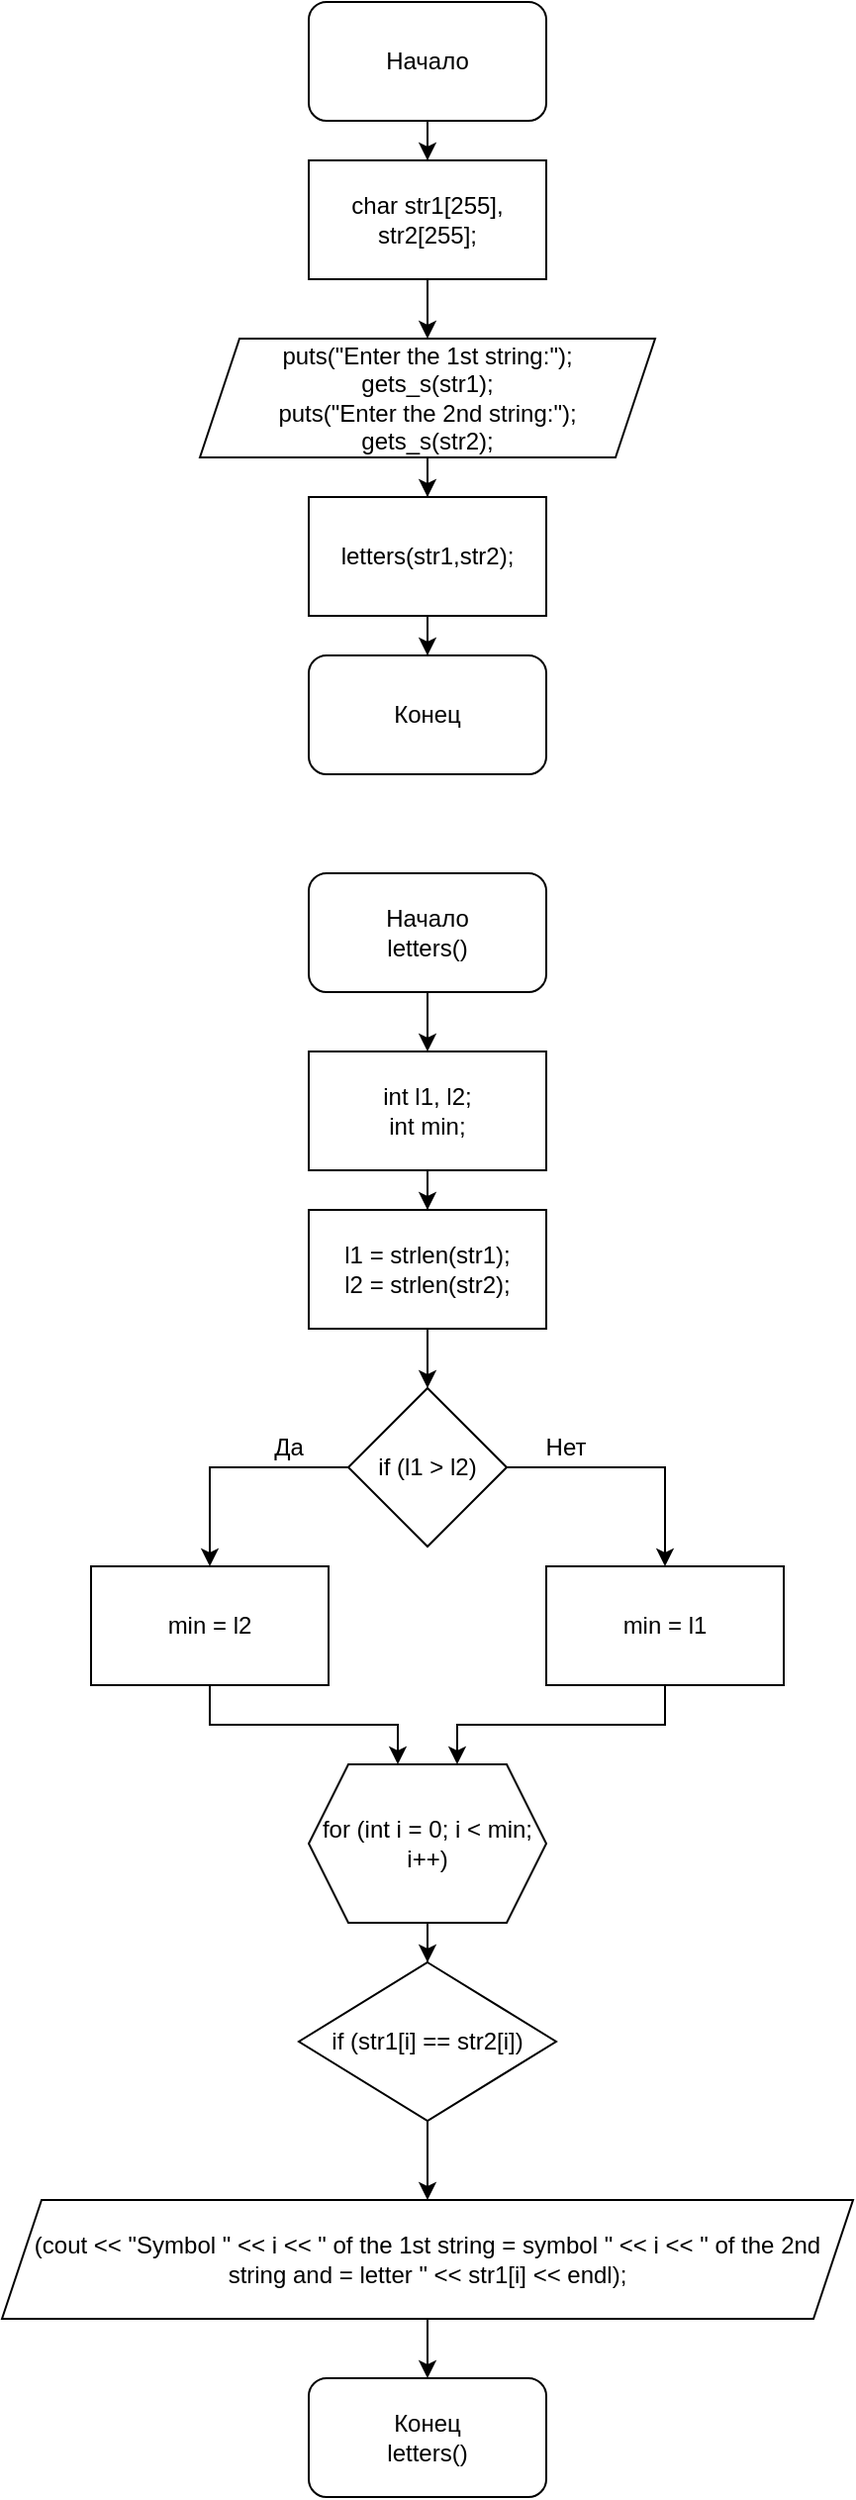 <mxfile version="13.9.9" type="device" pages="3"><diagram id="zF8WfRwT97org-aq9lju" name="Страница 1"><mxGraphModel dx="727" dy="856" grid="1" gridSize="10" guides="1" tooltips="1" connect="1" arrows="1" fold="1" page="1" pageScale="1" pageWidth="827" pageHeight="1169" math="0" shadow="0"><root><mxCell id="0"/><mxCell id="1" parent="0"/><mxCell id="4Zd6qqzOOJdmG1OX8hff-32" style="edgeStyle=orthogonalEdgeStyle;rounded=0;orthogonalLoop=1;jettySize=auto;html=1;entryX=0.5;entryY=0;entryDx=0;entryDy=0;" parent="1" source="4Zd6qqzOOJdmG1OX8hff-33" target="4Zd6qqzOOJdmG1OX8hff-35" edge="1"><mxGeometry relative="1" as="geometry"/></mxCell><mxCell id="4Zd6qqzOOJdmG1OX8hff-33" value="Начало" style="rounded=1;whiteSpace=wrap;html=1;" parent="1" vertex="1"><mxGeometry x="445" y="830" width="120" height="60" as="geometry"/></mxCell><mxCell id="4Zd6qqzOOJdmG1OX8hff-34" style="edgeStyle=orthogonalEdgeStyle;rounded=0;orthogonalLoop=1;jettySize=auto;html=1;entryX=0.5;entryY=0;entryDx=0;entryDy=0;" parent="1" source="4Zd6qqzOOJdmG1OX8hff-35" target="4Zd6qqzOOJdmG1OX8hff-37" edge="1"><mxGeometry relative="1" as="geometry"/></mxCell><mxCell id="4Zd6qqzOOJdmG1OX8hff-35" value="char str1[255], str2[255];" style="rounded=0;whiteSpace=wrap;html=1;" parent="1" vertex="1"><mxGeometry x="445" y="910" width="120" height="60" as="geometry"/></mxCell><mxCell id="4Zd6qqzOOJdmG1OX8hff-36" style="edgeStyle=orthogonalEdgeStyle;rounded=0;orthogonalLoop=1;jettySize=auto;html=1;entryX=0.5;entryY=0;entryDx=0;entryDy=0;" parent="1" source="4Zd6qqzOOJdmG1OX8hff-37" target="4Zd6qqzOOJdmG1OX8hff-39" edge="1"><mxGeometry relative="1" as="geometry"/></mxCell><mxCell id="4Zd6qqzOOJdmG1OX8hff-37" value="&lt;div&gt;puts(&quot;Enter the 1st string:&quot;);&lt;/div&gt;&lt;div&gt;&lt;span&gt;&#9;&lt;/span&gt;gets_s(str1);&lt;/div&gt;&lt;div&gt;&lt;span&gt;&#9;&lt;/span&gt;puts(&quot;Enter the 2nd string:&quot;);&lt;/div&gt;&lt;div&gt;&lt;span&gt;&#9;&lt;/span&gt;gets_s(str2);&lt;/div&gt;" style="shape=parallelogram;perimeter=parallelogramPerimeter;whiteSpace=wrap;html=1;fixedSize=1;" parent="1" vertex="1"><mxGeometry x="390" y="1000" width="230" height="60" as="geometry"/></mxCell><mxCell id="4Zd6qqzOOJdmG1OX8hff-38" style="edgeStyle=orthogonalEdgeStyle;rounded=0;orthogonalLoop=1;jettySize=auto;html=1;entryX=0.5;entryY=0;entryDx=0;entryDy=0;" parent="1" source="4Zd6qqzOOJdmG1OX8hff-39" target="4Zd6qqzOOJdmG1OX8hff-40" edge="1"><mxGeometry relative="1" as="geometry"/></mxCell><mxCell id="4Zd6qqzOOJdmG1OX8hff-39" value="letters(str1,str2);" style="rounded=0;whiteSpace=wrap;html=1;" parent="1" vertex="1"><mxGeometry x="445" y="1080" width="120" height="60" as="geometry"/></mxCell><mxCell id="4Zd6qqzOOJdmG1OX8hff-40" value="Конец" style="rounded=1;whiteSpace=wrap;html=1;" parent="1" vertex="1"><mxGeometry x="445" y="1160" width="120" height="60" as="geometry"/></mxCell><mxCell id="4Zd6qqzOOJdmG1OX8hff-41" style="edgeStyle=orthogonalEdgeStyle;rounded=0;orthogonalLoop=1;jettySize=auto;html=1;entryX=0.5;entryY=0;entryDx=0;entryDy=0;" parent="1" source="4Zd6qqzOOJdmG1OX8hff-42" target="4Zd6qqzOOJdmG1OX8hff-44" edge="1"><mxGeometry relative="1" as="geometry"/></mxCell><mxCell id="4Zd6qqzOOJdmG1OX8hff-42" value="Начало&lt;br&gt;letters()" style="rounded=1;whiteSpace=wrap;html=1;" parent="1" vertex="1"><mxGeometry x="445" y="1270" width="120" height="60" as="geometry"/></mxCell><mxCell id="4Zd6qqzOOJdmG1OX8hff-43" style="edgeStyle=orthogonalEdgeStyle;rounded=0;orthogonalLoop=1;jettySize=auto;html=1;entryX=0.5;entryY=0;entryDx=0;entryDy=0;" parent="1" source="4Zd6qqzOOJdmG1OX8hff-44" target="4Zd6qqzOOJdmG1OX8hff-46" edge="1"><mxGeometry relative="1" as="geometry"/></mxCell><mxCell id="4Zd6qqzOOJdmG1OX8hff-44" value="int l1, l2;&lt;br&gt;int min;" style="rounded=0;whiteSpace=wrap;html=1;" parent="1" vertex="1"><mxGeometry x="445" y="1360" width="120" height="60" as="geometry"/></mxCell><mxCell id="4Zd6qqzOOJdmG1OX8hff-45" style="edgeStyle=orthogonalEdgeStyle;rounded=0;orthogonalLoop=1;jettySize=auto;html=1;entryX=0.5;entryY=0;entryDx=0;entryDy=0;" parent="1" source="4Zd6qqzOOJdmG1OX8hff-46" target="4Zd6qqzOOJdmG1OX8hff-49" edge="1"><mxGeometry relative="1" as="geometry"/></mxCell><mxCell id="4Zd6qqzOOJdmG1OX8hff-46" value="&lt;div&gt;l1 = strlen(str1);&lt;/div&gt;&lt;div&gt;&lt;span&gt;&#9;&lt;/span&gt;l2 = strlen(str2);&lt;/div&gt;" style="rounded=0;whiteSpace=wrap;html=1;" parent="1" vertex="1"><mxGeometry x="445" y="1440" width="120" height="60" as="geometry"/></mxCell><mxCell id="4Zd6qqzOOJdmG1OX8hff-47" style="edgeStyle=orthogonalEdgeStyle;rounded=0;orthogonalLoop=1;jettySize=auto;html=1;entryX=0.5;entryY=0;entryDx=0;entryDy=0;" parent="1" source="4Zd6qqzOOJdmG1OX8hff-49" target="4Zd6qqzOOJdmG1OX8hff-51" edge="1"><mxGeometry relative="1" as="geometry"/></mxCell><mxCell id="4Zd6qqzOOJdmG1OX8hff-48" style="edgeStyle=orthogonalEdgeStyle;rounded=0;orthogonalLoop=1;jettySize=auto;html=1;entryX=0.5;entryY=0;entryDx=0;entryDy=0;" parent="1" source="4Zd6qqzOOJdmG1OX8hff-49" target="4Zd6qqzOOJdmG1OX8hff-53" edge="1"><mxGeometry relative="1" as="geometry"/></mxCell><mxCell id="4Zd6qqzOOJdmG1OX8hff-49" value="if (l1 &amp;gt; l2)" style="rhombus;whiteSpace=wrap;html=1;" parent="1" vertex="1"><mxGeometry x="465" y="1530" width="80" height="80" as="geometry"/></mxCell><mxCell id="4Zd6qqzOOJdmG1OX8hff-50" style="edgeStyle=orthogonalEdgeStyle;rounded=0;orthogonalLoop=1;jettySize=auto;html=1;entryX=0.375;entryY=0;entryDx=0;entryDy=0;" parent="1" source="4Zd6qqzOOJdmG1OX8hff-51" target="4Zd6qqzOOJdmG1OX8hff-57" edge="1"><mxGeometry relative="1" as="geometry"/></mxCell><mxCell id="4Zd6qqzOOJdmG1OX8hff-51" value="min = l2" style="rounded=0;whiteSpace=wrap;html=1;" parent="1" vertex="1"><mxGeometry x="335" y="1620" width="120" height="60" as="geometry"/></mxCell><mxCell id="4Zd6qqzOOJdmG1OX8hff-52" style="edgeStyle=orthogonalEdgeStyle;rounded=0;orthogonalLoop=1;jettySize=auto;html=1;entryX=0.625;entryY=0;entryDx=0;entryDy=0;" parent="1" source="4Zd6qqzOOJdmG1OX8hff-53" target="4Zd6qqzOOJdmG1OX8hff-57" edge="1"><mxGeometry relative="1" as="geometry"/></mxCell><mxCell id="4Zd6qqzOOJdmG1OX8hff-53" value="min = l1" style="rounded=0;whiteSpace=wrap;html=1;" parent="1" vertex="1"><mxGeometry x="565" y="1620" width="120" height="60" as="geometry"/></mxCell><mxCell id="4Zd6qqzOOJdmG1OX8hff-54" value="Да" style="text;html=1;strokeColor=none;fillColor=none;align=center;verticalAlign=middle;whiteSpace=wrap;rounded=0;" parent="1" vertex="1"><mxGeometry x="415" y="1550" width="40" height="20" as="geometry"/></mxCell><mxCell id="4Zd6qqzOOJdmG1OX8hff-55" value="Нет" style="text;html=1;strokeColor=none;fillColor=none;align=center;verticalAlign=middle;whiteSpace=wrap;rounded=0;" parent="1" vertex="1"><mxGeometry x="555" y="1550" width="40" height="20" as="geometry"/></mxCell><mxCell id="4Zd6qqzOOJdmG1OX8hff-56" style="edgeStyle=orthogonalEdgeStyle;rounded=0;orthogonalLoop=1;jettySize=auto;html=1;entryX=0.5;entryY=0;entryDx=0;entryDy=0;" parent="1" source="4Zd6qqzOOJdmG1OX8hff-57" target="4Zd6qqzOOJdmG1OX8hff-59" edge="1"><mxGeometry relative="1" as="geometry"/></mxCell><mxCell id="4Zd6qqzOOJdmG1OX8hff-57" value="for (int i = 0; i &amp;lt; min; i++)" style="shape=hexagon;perimeter=hexagonPerimeter2;whiteSpace=wrap;html=1;fixedSize=1;" parent="1" vertex="1"><mxGeometry x="445" y="1720" width="120" height="80" as="geometry"/></mxCell><mxCell id="4Zd6qqzOOJdmG1OX8hff-58" style="edgeStyle=orthogonalEdgeStyle;rounded=0;orthogonalLoop=1;jettySize=auto;html=1;entryX=0.5;entryY=0;entryDx=0;entryDy=0;" parent="1" source="4Zd6qqzOOJdmG1OX8hff-59" edge="1"><mxGeometry relative="1" as="geometry"><mxPoint x="505" y="1940" as="targetPoint"/></mxGeometry></mxCell><mxCell id="4Zd6qqzOOJdmG1OX8hff-59" value="if (str1[i] == str2[i])" style="rhombus;whiteSpace=wrap;html=1;" parent="1" vertex="1"><mxGeometry x="440" y="1820" width="130" height="80" as="geometry"/></mxCell><mxCell id="4Zd6qqzOOJdmG1OX8hff-60" style="edgeStyle=orthogonalEdgeStyle;rounded=0;orthogonalLoop=1;jettySize=auto;html=1;entryX=0.5;entryY=0;entryDx=0;entryDy=0;" parent="1" source="4Zd6qqzOOJdmG1OX8hff-61" target="4Zd6qqzOOJdmG1OX8hff-62" edge="1"><mxGeometry relative="1" as="geometry"/></mxCell><mxCell id="4Zd6qqzOOJdmG1OX8hff-61" value="(cout &amp;lt;&amp;lt; &quot;Symbol &quot; &amp;lt;&amp;lt; i &amp;lt;&amp;lt; &quot; of the 1st string = symbol &quot; &amp;lt;&amp;lt; i &amp;lt;&amp;lt; &quot; of the 2nd string and = letter &quot; &amp;lt;&amp;lt; str1[i] &amp;lt;&amp;lt; endl);" style="shape=parallelogram;perimeter=parallelogramPerimeter;whiteSpace=wrap;html=1;fixedSize=1;" parent="1" vertex="1"><mxGeometry x="290" y="1940" width="430" height="60" as="geometry"/></mxCell><mxCell id="4Zd6qqzOOJdmG1OX8hff-62" value="Конец&lt;br&gt;letters()" style="rounded=1;whiteSpace=wrap;html=1;" parent="1" vertex="1"><mxGeometry x="445" y="2030" width="120" height="60" as="geometry"/></mxCell></root></mxGraphModel></diagram><diagram id="BQy2h3hyDN2IptZcYh47" name="Страница 2"><mxGraphModel dx="1018" dy="1198" grid="1" gridSize="10" guides="1" tooltips="1" connect="1" arrows="1" fold="1" page="1" pageScale="1" pageWidth="827" pageHeight="1169" math="0" shadow="0"><root><mxCell id="JmtXmL_R76sgRrRrJwOE-0"/><mxCell id="JmtXmL_R76sgRrRrJwOE-1" parent="JmtXmL_R76sgRrRrJwOE-0"/><mxCell id="JmtXmL_R76sgRrRrJwOE-2" style="edgeStyle=orthogonalEdgeStyle;rounded=0;orthogonalLoop=1;jettySize=auto;html=1;entryX=0.5;entryY=0;entryDx=0;entryDy=0;" parent="JmtXmL_R76sgRrRrJwOE-1" source="JmtXmL_R76sgRrRrJwOE-3" target="JmtXmL_R76sgRrRrJwOE-5" edge="1"><mxGeometry relative="1" as="geometry"/></mxCell><mxCell id="JmtXmL_R76sgRrRrJwOE-3" value="Начало" style="rounded=1;whiteSpace=wrap;html=1;" parent="JmtXmL_R76sgRrRrJwOE-1" vertex="1"><mxGeometry x="230" y="210" width="120" height="60" as="geometry"/></mxCell><mxCell id="JmtXmL_R76sgRrRrJwOE-4" style="edgeStyle=orthogonalEdgeStyle;rounded=0;orthogonalLoop=1;jettySize=auto;html=1;entryX=0.5;entryY=0;entryDx=0;entryDy=0;" parent="JmtXmL_R76sgRrRrJwOE-1" source="JmtXmL_R76sgRrRrJwOE-5" target="JmtXmL_R76sgRrRrJwOE-7" edge="1"><mxGeometry relative="1" as="geometry"/></mxCell><mxCell id="JmtXmL_R76sgRrRrJwOE-5" value="float z;" style="rounded=0;whiteSpace=wrap;html=1;" parent="JmtXmL_R76sgRrRrJwOE-1" vertex="1"><mxGeometry x="230" y="300" width="120" height="60" as="geometry"/></mxCell><mxCell id="JmtXmL_R76sgRrRrJwOE-6" style="edgeStyle=orthogonalEdgeStyle;rounded=0;orthogonalLoop=1;jettySize=auto;html=1;entryX=0.5;entryY=0;entryDx=0;entryDy=0;" parent="JmtXmL_R76sgRrRrJwOE-1" source="JmtXmL_R76sgRrRrJwOE-7" target="JmtXmL_R76sgRrRrJwOE-9" edge="1"><mxGeometry relative="1" as="geometry"/></mxCell><mxCell id="JmtXmL_R76sgRrRrJwOE-7" value="z = integ(f, (float)8.0, (float)12.0, (float)0.01);" style="rounded=0;whiteSpace=wrap;html=1;" parent="JmtXmL_R76sgRrRrJwOE-1" vertex="1"><mxGeometry x="230" y="390" width="120" height="60" as="geometry"/></mxCell><mxCell id="JmtXmL_R76sgRrRrJwOE-8" style="edgeStyle=orthogonalEdgeStyle;rounded=0;orthogonalLoop=1;jettySize=auto;html=1;entryX=0.5;entryY=0;entryDx=0;entryDy=0;" parent="JmtXmL_R76sgRrRrJwOE-1" source="JmtXmL_R76sgRrRrJwOE-9" target="JmtXmL_R76sgRrRrJwOE-10" edge="1"><mxGeometry relative="1" as="geometry"/></mxCell><mxCell id="JmtXmL_R76sgRrRrJwOE-9" value="std::cout &amp;lt;&amp;lt; &quot;Integral=&quot; &amp;lt;&amp;lt; z;" style="shape=parallelogram;perimeter=parallelogramPerimeter;whiteSpace=wrap;html=1;fixedSize=1;" parent="JmtXmL_R76sgRrRrJwOE-1" vertex="1"><mxGeometry x="230" y="480" width="120" height="60" as="geometry"/></mxCell><mxCell id="JmtXmL_R76sgRrRrJwOE-10" value="Конец" style="rounded=1;whiteSpace=wrap;html=1;" parent="JmtXmL_R76sgRrRrJwOE-1" vertex="1"><mxGeometry x="230" y="560" width="120" height="60" as="geometry"/></mxCell><mxCell id="JmtXmL_R76sgRrRrJwOE-11" style="edgeStyle=orthogonalEdgeStyle;rounded=0;orthogonalLoop=1;jettySize=auto;html=1;entryX=0.5;entryY=0;entryDx=0;entryDy=0;" parent="JmtXmL_R76sgRrRrJwOE-1" source="JmtXmL_R76sgRrRrJwOE-12" target="JmtXmL_R76sgRrRrJwOE-14" edge="1"><mxGeometry relative="1" as="geometry"/></mxCell><mxCell id="JmtXmL_R76sgRrRrJwOE-12" value="Начало&lt;br&gt;float integ(float(*f) (float), float a, float b, float h)" style="rounded=1;whiteSpace=wrap;html=1;" parent="JmtXmL_R76sgRrRrJwOE-1" vertex="1"><mxGeometry x="230" y="690" width="120" height="60" as="geometry"/></mxCell><mxCell id="JmtXmL_R76sgRrRrJwOE-13" style="edgeStyle=orthogonalEdgeStyle;rounded=0;orthogonalLoop=1;jettySize=auto;html=1;entryX=0.5;entryY=0;entryDx=0;entryDy=0;" parent="JmtXmL_R76sgRrRrJwOE-1" source="JmtXmL_R76sgRrRrJwOE-14" target="JmtXmL_R76sgRrRrJwOE-16" edge="1"><mxGeometry relative="1" as="geometry"/></mxCell><mxCell id="JmtXmL_R76sgRrRrJwOE-14" value="float n = 200, x;&lt;br&gt;float z = 0;" style="rounded=0;whiteSpace=wrap;html=1;" parent="JmtXmL_R76sgRrRrJwOE-1" vertex="1"><mxGeometry x="230" y="770" width="120" height="60" as="geometry"/></mxCell><mxCell id="JmtXmL_R76sgRrRrJwOE-15" style="edgeStyle=orthogonalEdgeStyle;rounded=0;orthogonalLoop=1;jettySize=auto;html=1;entryX=0.5;entryY=0;entryDx=0;entryDy=0;" parent="JmtXmL_R76sgRrRrJwOE-1" source="JmtXmL_R76sgRrRrJwOE-16" target="JmtXmL_R76sgRrRrJwOE-19" edge="1"><mxGeometry relative="1" as="geometry"/></mxCell><mxCell id="JmtXmL_R76sgRrRrJwOE-16" value="&lt;div&gt;h = (b - a) / n;&lt;/div&gt;&lt;div&gt;&amp;nbsp;x = a;&lt;/div&gt;" style="rounded=0;whiteSpace=wrap;html=1;" parent="JmtXmL_R76sgRrRrJwOE-1" vertex="1"><mxGeometry x="230" y="850" width="120" height="60" as="geometry"/></mxCell><mxCell id="JmtXmL_R76sgRrRrJwOE-24" style="edgeStyle=orthogonalEdgeStyle;rounded=0;orthogonalLoop=1;jettySize=auto;html=1;exitX=0.5;exitY=1;exitDx=0;exitDy=0;" parent="JmtXmL_R76sgRrRrJwOE-1" source="JmtXmL_R76sgRrRrJwOE-19" target="JmtXmL_R76sgRrRrJwOE-21" edge="1"><mxGeometry relative="1" as="geometry"/></mxCell><mxCell id="JmtXmL_R76sgRrRrJwOE-26" style="edgeStyle=orthogonalEdgeStyle;rounded=0;orthogonalLoop=1;jettySize=auto;html=1;exitX=1;exitY=0.5;exitDx=0;exitDy=0;" parent="JmtXmL_R76sgRrRrJwOE-1" source="JmtXmL_R76sgRrRrJwOE-19" target="JmtXmL_R76sgRrRrJwOE-22" edge="1"><mxGeometry relative="1" as="geometry"><Array as="points"><mxPoint x="430" y="980"/><mxPoint x="430" y="1170"/><mxPoint x="290" y="1170"/></Array></mxGeometry></mxCell><mxCell id="JmtXmL_R76sgRrRrJwOE-19" value="while (x &amp;lt; (b - h))" style="rhombus;whiteSpace=wrap;html=1;" parent="JmtXmL_R76sgRrRrJwOE-1" vertex="1"><mxGeometry x="225" y="940" width="130" height="80" as="geometry"/></mxCell><mxCell id="JmtXmL_R76sgRrRrJwOE-25" style="edgeStyle=orthogonalEdgeStyle;rounded=0;orthogonalLoop=1;jettySize=auto;html=1;exitX=0.5;exitY=1;exitDx=0;exitDy=0;" parent="JmtXmL_R76sgRrRrJwOE-1" source="JmtXmL_R76sgRrRrJwOE-21" edge="1"><mxGeometry relative="1" as="geometry"><mxPoint x="290" y="930" as="targetPoint"/><Array as="points"><mxPoint x="290" y="1140"/><mxPoint x="160" y="1140"/><mxPoint x="160" y="930"/></Array></mxGeometry></mxCell><mxCell id="JmtXmL_R76sgRrRrJwOE-21" value="&lt;div&gt;z = z + h * (5 - pow(x, 2) + 5 - pow(x + h, 2)) / 2;&lt;/div&gt;&lt;div&gt;&lt;span&gt;&#9;&lt;/span&gt;x = x + h;&lt;/div&gt;" style="rounded=0;whiteSpace=wrap;html=1;" parent="JmtXmL_R76sgRrRrJwOE-1" vertex="1"><mxGeometry x="175" y="1060" width="230" height="60" as="geometry"/></mxCell><mxCell id="JmtXmL_R76sgRrRrJwOE-22" value="Конец" style="rounded=1;whiteSpace=wrap;html=1;" parent="JmtXmL_R76sgRrRrJwOE-1" vertex="1"><mxGeometry x="230" y="1210" width="120" height="60" as="geometry"/></mxCell></root></mxGraphModel></diagram><diagram id="zxpVsU4qxr8ITYNFj7rj" name="Страница 3"><mxGraphModel dx="1454" dy="1711" grid="1" gridSize="10" guides="1" tooltips="1" connect="1" arrows="1" fold="1" page="1" pageScale="1" pageWidth="827" pageHeight="1169" math="0" shadow="0"><root><mxCell id="iTl6bVE0o5d7o_RttiJ4-0"/><mxCell id="iTl6bVE0o5d7o_RttiJ4-1" parent="iTl6bVE0o5d7o_RttiJ4-0"/><mxCell id="FFdiwqwucu0r9hNhl9bx-3" style="edgeStyle=orthogonalEdgeStyle;rounded=0;orthogonalLoop=1;jettySize=auto;html=1;exitX=0.5;exitY=1;exitDx=0;exitDy=0;entryX=0.5;entryY=0;entryDx=0;entryDy=0;" edge="1" parent="iTl6bVE0o5d7o_RttiJ4-1" source="iTl6bVE0o5d7o_RttiJ4-2" target="FFdiwqwucu0r9hNhl9bx-2"><mxGeometry relative="1" as="geometry"/></mxCell><mxCell id="iTl6bVE0o5d7o_RttiJ4-2" value="&lt;font face=&quot;Times New Roman&quot; style=&quot;font-size: 14px&quot;&gt;Начало&lt;/font&gt;" style="rounded=1;whiteSpace=wrap;html=1;arcSize=50;" vertex="1" parent="iTl6bVE0o5d7o_RttiJ4-1"><mxGeometry x="340" y="70" width="120" height="60" as="geometry"/></mxCell><mxCell id="vZd5v6fWUetmrhMJwhOE-8" style="edgeStyle=orthogonalEdgeStyle;rounded=0;orthogonalLoop=1;jettySize=auto;html=1;exitX=0.5;exitY=1;exitDx=0;exitDy=0;" edge="1" parent="iTl6bVE0o5d7o_RttiJ4-1" source="FFdiwqwucu0r9hNhl9bx-0" target="vZd5v6fWUetmrhMJwhOE-1"><mxGeometry relative="1" as="geometry"/></mxCell><mxCell id="FFdiwqwucu0r9hNhl9bx-0" value="&lt;p class=&quot;MsoNormal&quot;&gt;int main()&lt;/p&gt;" style="shape=process;whiteSpace=wrap;html=1;backgroundOutline=1;" vertex="1" parent="iTl6bVE0o5d7o_RttiJ4-1"><mxGeometry x="335.87" y="570" width="120" height="60" as="geometry"/></mxCell><mxCell id="vZd5v6fWUetmrhMJwhOE-19" style="edgeStyle=orthogonalEdgeStyle;rounded=0;orthogonalLoop=1;jettySize=auto;html=1;exitX=0.5;exitY=1;exitDx=0;exitDy=0;entryX=0.5;entryY=0;entryDx=0;entryDy=0;" edge="1" parent="iTl6bVE0o5d7o_RttiJ4-1" target="vZd5v6fWUetmrhMJwhOE-14"><mxGeometry relative="1" as="geometry"><mxPoint x="400" y="210" as="sourcePoint"/></mxGeometry></mxCell><mxCell id="FFdiwqwucu0r9hNhl9bx-2" value="&lt;p class=&quot;MsoNormal&quot;&gt;Подключение библиотеки &amp;lt;iostream&amp;gt;&lt;/p&gt;" style="shape=process;whiteSpace=wrap;html=1;backgroundOutline=1;" vertex="1" parent="iTl6bVE0o5d7o_RttiJ4-1"><mxGeometry x="340" y="160" width="120" height="60" as="geometry"/></mxCell><mxCell id="vZd5v6fWUetmrhMJwhOE-56" style="edgeStyle=orthogonalEdgeStyle;rounded=0;orthogonalLoop=1;jettySize=auto;html=1;exitX=0.5;exitY=1;exitDx=0;exitDy=0;entryX=0.5;entryY=0;entryDx=0;entryDy=0;" edge="1" parent="iTl6bVE0o5d7o_RttiJ4-1" source="eeVhxLYy_Is0OvQukrxi-4" target="vZd5v6fWUetmrhMJwhOE-55"><mxGeometry relative="1" as="geometry"/></mxCell><mxCell id="eeVhxLYy_Is0OvQukrxi-4" value="&lt;p class=&quot;MsoNormal&quot;&gt;&lt;font face=&quot;Times New Roman&quot; style=&quot;font-size: 14px&quot;&gt;&lt;span lang=&quot;EN-US&quot; style=&quot;line-height: 14.98px&quot;&gt;system(&lt;/span&gt;&lt;span lang=&quot;EN-US&quot; style=&quot;line-height: 14.98px&quot;&gt;&quot;&lt;/span&gt;&lt;/font&gt;&lt;span style=&quot;font-size: 14px ; line-height: 14.7px&quot;&gt;&lt;font face=&quot;Times New Roman&quot;&gt;color&lt;br&gt;5F&quot;)&lt;/font&gt;&lt;/span&gt;&lt;br&gt;&lt;/p&gt;" style="shape=process;whiteSpace=wrap;html=1;backgroundOutline=1;" vertex="1" parent="iTl6bVE0o5d7o_RttiJ4-1"><mxGeometry x="335.87" y="830" width="120" height="60" as="geometry"/></mxCell><mxCell id="eeVhxLYy_Is0OvQukrxi-6" value="Конец" style="rounded=1;whiteSpace=wrap;html=1;arcSize=50;" vertex="1" parent="iTl6bVE0o5d7o_RttiJ4-1"><mxGeometry x="335.873" y="1260" width="120" height="60" as="geometry"/></mxCell><mxCell id="pKt-CHJv7p3Os0OdAz0V-2" style="edgeStyle=orthogonalEdgeStyle;rounded=0;orthogonalLoop=1;jettySize=auto;html=1;exitX=0.5;exitY=1;exitDx=0;exitDy=0;entryX=0.5;entryY=0;entryDx=0;entryDy=0;" edge="1" parent="iTl6bVE0o5d7o_RttiJ4-1" source="eeVhxLYy_Is0OvQukrxi-7"><mxGeometry relative="1" as="geometry"><mxPoint x="600" y="160" as="targetPoint"/></mxGeometry></mxCell><mxCell id="eeVhxLYy_Is0OvQukrxi-7" value="&lt;font face=&quot;Times New Roman&quot; style=&quot;font-size: 14px&quot;&gt;Начало&lt;br&gt;&lt;/font&gt;&lt;span style=&quot;line-height: 105% ; font-family: &amp;#34;times new roman&amp;#34; , serif&quot;&gt;&lt;span style=&quot;line-height: 105% ; font-family: &amp;#34;times new roman&amp;#34; , serif&quot;&gt;&lt;font style=&quot;font-size: 14px&quot;&gt;char*&lt;br/&gt;smallstr(char s1[], char s2[])&lt;/font&gt;&lt;/span&gt;&lt;span style=&quot;font-size: 14pt&quot;&gt;&amp;nbsp;&lt;/span&gt;&lt;/span&gt;&lt;font face=&quot;Times New Roman&quot; style=&quot;font-size: 14px&quot;&gt;&lt;br&gt;&lt;/font&gt;" style="rounded=1;whiteSpace=wrap;html=1;arcSize=50;" vertex="1" parent="iTl6bVE0o5d7o_RttiJ4-1"><mxGeometry x="540" y="70" width="120" height="60" as="geometry"/></mxCell><mxCell id="pKt-CHJv7p3Os0OdAz0V-15" value="&lt;span style=&quot;font-family: &amp;#34;times new roman&amp;#34; ; font-size: 14px ; line-height: 14.98px&quot;&gt;Конец&lt;br&gt;&lt;/span&gt;&lt;span style=&quot;line-height: 12.6px ; font-family: &amp;#34;times new roman&amp;#34; , serif&quot;&gt;&lt;font style=&quot;font-size: 14px&quot;&gt;returnNothing()&lt;/font&gt;&lt;/span&gt;&lt;span style=&quot;font-size: 14pt ; line-height: 19.6px ; font-family: &amp;#34;times new roman&amp;#34; , serif&quot;&gt;&amp;nbsp;&lt;/span&gt;" style="rounded=1;whiteSpace=wrap;html=1;arcSize=50;" vertex="1" parent="iTl6bVE0o5d7o_RttiJ4-1"><mxGeometry x="659.94" y="680" width="120" height="60" as="geometry"/></mxCell><mxCell id="vZd5v6fWUetmrhMJwhOE-12" style="edgeStyle=orthogonalEdgeStyle;rounded=0;orthogonalLoop=1;jettySize=auto;html=1;exitX=0.5;exitY=1;exitDx=0;exitDy=0;entryX=0.5;entryY=0;entryDx=0;entryDy=0;" edge="1" parent="iTl6bVE0o5d7o_RttiJ4-1" source="vZd5v6fWUetmrhMJwhOE-1" target="vZd5v6fWUetmrhMJwhOE-11"><mxGeometry relative="1" as="geometry"/></mxCell><mxCell id="vZd5v6fWUetmrhMJwhOE-1" value="&lt;p class=&quot;MsoNormal&quot;&gt;&lt;font face=&quot;Times New Roman&quot;&gt;&lt;span style=&quot;font-size: 14px&quot;&gt;setllocale (LC_CTYPE, &quot;Rus&quot;)&lt;/span&gt;&lt;/font&gt;&lt;/p&gt;" style="shape=process;whiteSpace=wrap;html=1;backgroundOutline=1;" vertex="1" parent="iTl6bVE0o5d7o_RttiJ4-1"><mxGeometry x="335.87" y="660" width="120" height="60" as="geometry"/></mxCell><mxCell id="vZd5v6fWUetmrhMJwhOE-10" style="edgeStyle=orthogonalEdgeStyle;rounded=0;orthogonalLoop=1;jettySize=auto;html=1;exitX=0.5;exitY=1;exitDx=0;exitDy=0;entryX=0.5;entryY=0;entryDx=0;entryDy=0;" edge="1" parent="iTl6bVE0o5d7o_RttiJ4-1" target="pKt-CHJv7p3Os0OdAz0V-15"><mxGeometry relative="1" as="geometry"><mxPoint x="719.94" y="650" as="sourcePoint"/></mxGeometry></mxCell><mxCell id="vZd5v6fWUetmrhMJwhOE-13" style="edgeStyle=orthogonalEdgeStyle;rounded=0;orthogonalLoop=1;jettySize=auto;html=1;exitX=0.5;exitY=1;exitDx=0;exitDy=0;entryX=0.5;entryY=0;entryDx=0;entryDy=0;" edge="1" parent="iTl6bVE0o5d7o_RttiJ4-1" source="vZd5v6fWUetmrhMJwhOE-11" target="eeVhxLYy_Is0OvQukrxi-4"><mxGeometry relative="1" as="geometry"/></mxCell><mxCell id="vZd5v6fWUetmrhMJwhOE-11" value="&lt;p class=&quot;MsoNormal&quot;&gt;&lt;font style=&quot;font-size: 14px&quot;&gt;&lt;font face=&quot;Times New Roman&quot;&gt;SetConsoleCP(1251);,&lt;br&gt;&lt;/font&gt;&lt;span style=&quot;font-family: &amp;#34;times new roman&amp;#34;&quot;&gt;SetConsoleOutputCP(1251)&lt;/span&gt;&lt;/font&gt;&lt;/p&gt;" style="shape=process;whiteSpace=wrap;html=1;backgroundOutline=1;" vertex="1" parent="iTl6bVE0o5d7o_RttiJ4-1"><mxGeometry x="295.87" y="750" width="200" height="60" as="geometry"/></mxCell><mxCell id="vZd5v6fWUetmrhMJwhOE-20" style="edgeStyle=orthogonalEdgeStyle;rounded=0;orthogonalLoop=1;jettySize=auto;html=1;exitX=0.5;exitY=1;exitDx=0;exitDy=0;entryX=0.5;entryY=0;entryDx=0;entryDy=0;" edge="1" parent="iTl6bVE0o5d7o_RttiJ4-1" source="vZd5v6fWUetmrhMJwhOE-14" target="vZd5v6fWUetmrhMJwhOE-15"><mxGeometry relative="1" as="geometry"/></mxCell><mxCell id="vZd5v6fWUetmrhMJwhOE-14" value="&lt;p class=&quot;MsoNormal&quot;&gt;Подключение библиотеки &amp;lt;stdio.h&amp;gt;&lt;/p&gt;" style="shape=process;whiteSpace=wrap;html=1;backgroundOutline=1;" vertex="1" parent="iTl6bVE0o5d7o_RttiJ4-1"><mxGeometry x="340" y="240" width="120" height="60" as="geometry"/></mxCell><mxCell id="vZd5v6fWUetmrhMJwhOE-21" style="edgeStyle=orthogonalEdgeStyle;rounded=0;orthogonalLoop=1;jettySize=auto;html=1;exitX=0.5;exitY=1;exitDx=0;exitDy=0;entryX=0.5;entryY=0;entryDx=0;entryDy=0;" edge="1" parent="iTl6bVE0o5d7o_RttiJ4-1" source="vZd5v6fWUetmrhMJwhOE-15" target="vZd5v6fWUetmrhMJwhOE-16"><mxGeometry relative="1" as="geometry"/></mxCell><mxCell id="vZd5v6fWUetmrhMJwhOE-15" value="&lt;p class=&quot;MsoNormal&quot;&gt;Подключение библиотеки &amp;lt;conio.h&amp;gt;&lt;/p&gt;" style="shape=process;whiteSpace=wrap;html=1;backgroundOutline=1;" vertex="1" parent="iTl6bVE0o5d7o_RttiJ4-1"><mxGeometry x="340" y="320" width="120" height="60" as="geometry"/></mxCell><mxCell id="vZd5v6fWUetmrhMJwhOE-23" style="edgeStyle=orthogonalEdgeStyle;rounded=0;orthogonalLoop=1;jettySize=auto;html=1;exitX=0.5;exitY=1;exitDx=0;exitDy=0;entryX=0.5;entryY=0;entryDx=0;entryDy=0;" edge="1" parent="iTl6bVE0o5d7o_RttiJ4-1" source="vZd5v6fWUetmrhMJwhOE-16" target="vZd5v6fWUetmrhMJwhOE-22"><mxGeometry relative="1" as="geometry"/></mxCell><mxCell id="vZd5v6fWUetmrhMJwhOE-16" value="&lt;p class=&quot;MsoNormal&quot;&gt;&lt;font face=&quot;Times New Roman&quot; style=&quot;font-size: 14px&quot;&gt;Подключение библиотеки &amp;lt;windows.h&amp;gt;&lt;/font&gt;&lt;/p&gt;" style="shape=process;whiteSpace=wrap;html=1;backgroundOutline=1;" vertex="1" parent="iTl6bVE0o5d7o_RttiJ4-1"><mxGeometry x="340" y="400" width="120" height="60" as="geometry"/></mxCell><mxCell id="vZd5v6fWUetmrhMJwhOE-52" style="edgeStyle=orthogonalEdgeStyle;rounded=0;orthogonalLoop=1;jettySize=auto;html=1;exitX=0.5;exitY=1;exitDx=0;exitDy=0;entryX=0.5;entryY=0;entryDx=0;entryDy=0;" edge="1" parent="iTl6bVE0o5d7o_RttiJ4-1" source="vZd5v6fWUetmrhMJwhOE-22" target="FFdiwqwucu0r9hNhl9bx-0"><mxGeometry relative="1" as="geometry"/></mxCell><mxCell id="vZd5v6fWUetmrhMJwhOE-22" value="&lt;p class=&quot;MsoNormal&quot;&gt;&lt;span style=&quot;line-height: 105% ; font-family: &amp;#34;times new roman&amp;#34; , serif&quot;&gt;&lt;font style=&quot;font-size: 14px&quot;&gt;using namespace&lt;br/&gt;std&lt;/font&gt;&lt;/span&gt;&lt;br&gt;&lt;/p&gt;" style="shape=process;whiteSpace=wrap;html=1;backgroundOutline=1;" vertex="1" parent="iTl6bVE0o5d7o_RttiJ4-1"><mxGeometry x="340" y="480" width="120" height="60" as="geometry"/></mxCell><mxCell id="vZd5v6fWUetmrhMJwhOE-27" style="edgeStyle=orthogonalEdgeStyle;rounded=0;orthogonalLoop=1;jettySize=auto;html=1;exitX=0.5;exitY=1;exitDx=0;exitDy=0;entryX=0.5;entryY=0;entryDx=0;entryDy=0;" edge="1" parent="iTl6bVE0o5d7o_RttiJ4-1" source="vZd5v6fWUetmrhMJwhOE-24" target="vZd5v6fWUetmrhMJwhOE-25"><mxGeometry relative="1" as="geometry"/></mxCell><mxCell id="vZd5v6fWUetmrhMJwhOE-24" value="int i = 0" style="rounded=0;whiteSpace=wrap;html=1;" vertex="1" parent="iTl6bVE0o5d7o_RttiJ4-1"><mxGeometry x="540" y="160" width="120" height="60" as="geometry"/></mxCell><mxCell id="vZd5v6fWUetmrhMJwhOE-28" style="edgeStyle=orthogonalEdgeStyle;rounded=0;orthogonalLoop=1;jettySize=auto;html=1;exitX=0.5;exitY=1;exitDx=0;exitDy=0;entryX=0.5;entryY=0;entryDx=0;entryDy=0;" edge="1" parent="iTl6bVE0o5d7o_RttiJ4-1" source="vZd5v6fWUetmrhMJwhOE-25" target="vZd5v6fWUetmrhMJwhOE-26"><mxGeometry relative="1" as="geometry"/></mxCell><mxCell id="vZd5v6fWUetmrhMJwhOE-32" style="edgeStyle=orthogonalEdgeStyle;rounded=0;orthogonalLoop=1;jettySize=auto;html=1;exitX=1;exitY=0.5;exitDx=0;exitDy=0;" edge="1" parent="iTl6bVE0o5d7o_RttiJ4-1" source="vZd5v6fWUetmrhMJwhOE-25"><mxGeometry relative="1" as="geometry"><mxPoint x="720.0" y="450" as="targetPoint"/></mxGeometry></mxCell><mxCell id="vZd5v6fWUetmrhMJwhOE-25" value="&lt;span style=&quot;line-height: 105% ; font-family: &amp;#34;times new roman&amp;#34; , serif&quot;&gt;&lt;font style=&quot;font-size: 14px&quot;&gt;s1[i]&lt;br&gt;!= '\0' &amp;amp;&amp;amp;&lt;br&gt;s2[i] != '\0'&lt;/font&gt;&lt;/span&gt;" style="rhombus;whiteSpace=wrap;html=1;" vertex="1" parent="iTl6bVE0o5d7o_RttiJ4-1"><mxGeometry x="522.5" y="250" width="155" height="70" as="geometry"/></mxCell><mxCell id="vZd5v6fWUetmrhMJwhOE-29" style="edgeStyle=orthogonalEdgeStyle;rounded=0;orthogonalLoop=1;jettySize=auto;html=1;exitX=0.5;exitY=1;exitDx=0;exitDy=0;" edge="1" parent="iTl6bVE0o5d7o_RttiJ4-1" source="vZd5v6fWUetmrhMJwhOE-26"><mxGeometry relative="1" as="geometry"><mxPoint x="600.412" y="230" as="targetPoint"/><Array as="points"><mxPoint x="600" y="430"/><mxPoint x="510" y="430"/><mxPoint x="510" y="230"/></Array></mxGeometry></mxCell><mxCell id="vZd5v6fWUetmrhMJwhOE-26" value="int i++" style="rounded=0;whiteSpace=wrap;html=1;" vertex="1" parent="iTl6bVE0o5d7o_RttiJ4-1"><mxGeometry x="540" y="350" width="120" height="60" as="geometry"/></mxCell><mxCell id="vZd5v6fWUetmrhMJwhOE-30" value="да" style="text;html=1;align=center;verticalAlign=middle;resizable=0;points=[];autosize=1;" vertex="1" parent="iTl6bVE0o5d7o_RttiJ4-1"><mxGeometry x="605" y="320" width="30" height="20" as="geometry"/></mxCell><mxCell id="vZd5v6fWUetmrhMJwhOE-31" value="нет" style="text;html=1;align=center;verticalAlign=middle;resizable=0;points=[];autosize=1;" vertex="1" parent="iTl6bVE0o5d7o_RttiJ4-1"><mxGeometry x="677.5" y="260" width="30" height="20" as="geometry"/></mxCell><mxCell id="vZd5v6fWUetmrhMJwhOE-33" style="edgeStyle=orthogonalEdgeStyle;rounded=0;orthogonalLoop=1;jettySize=auto;html=1;exitX=0.5;exitY=1;exitDx=0;exitDy=0;entryX=0.5;entryY=0;entryDx=0;entryDy=0;" edge="1" parent="iTl6bVE0o5d7o_RttiJ4-1" target="vZd5v6fWUetmrhMJwhOE-35"><mxGeometry relative="1" as="geometry"><mxPoint x="719.94" y="419.94" as="sourcePoint"/></mxGeometry></mxCell><mxCell id="vZd5v6fWUetmrhMJwhOE-42" style="edgeStyle=orthogonalEdgeStyle;rounded=0;orthogonalLoop=1;jettySize=auto;html=1;exitX=1;exitY=0.5;exitDx=0;exitDy=0;entryX=0.5;entryY=0;entryDx=0;entryDy=0;" edge="1" parent="iTl6bVE0o5d7o_RttiJ4-1" source="vZd5v6fWUetmrhMJwhOE-35" target="vZd5v6fWUetmrhMJwhOE-40"><mxGeometry relative="1" as="geometry"/></mxCell><mxCell id="vZd5v6fWUetmrhMJwhOE-43" style="edgeStyle=orthogonalEdgeStyle;rounded=0;orthogonalLoop=1;jettySize=auto;html=1;exitX=0;exitY=0.5;exitDx=0;exitDy=0;entryX=0.5;entryY=0;entryDx=0;entryDy=0;" edge="1" parent="iTl6bVE0o5d7o_RttiJ4-1" source="vZd5v6fWUetmrhMJwhOE-35" target="vZd5v6fWUetmrhMJwhOE-41"><mxGeometry relative="1" as="geometry"/></mxCell><mxCell id="vZd5v6fWUetmrhMJwhOE-35" value="&lt;span style=&quot;line-height: 105% ; font-family: &amp;#34;times new roman&amp;#34; , serif&quot;&gt;&lt;font style=&quot;font-size: 14px&quot;&gt;s1[i]&lt;br&gt;== '\0'&lt;/font&gt;&lt;/span&gt;" style="rhombus;whiteSpace=wrap;html=1;" vertex="1" parent="iTl6bVE0o5d7o_RttiJ4-1"><mxGeometry x="642.44" y="449.94" width="155" height="70" as="geometry"/></mxCell><mxCell id="vZd5v6fWUetmrhMJwhOE-38" value="да" style="text;html=1;align=center;verticalAlign=middle;resizable=0;points=[];autosize=1;" vertex="1" parent="iTl6bVE0o5d7o_RttiJ4-1"><mxGeometry x="797.44" y="460.0" width="30" height="20" as="geometry"/></mxCell><mxCell id="vZd5v6fWUetmrhMJwhOE-39" value="нет" style="text;html=1;align=center;verticalAlign=middle;resizable=0;points=[];autosize=1;" vertex="1" parent="iTl6bVE0o5d7o_RttiJ4-1"><mxGeometry x="605" y="460" width="30" height="20" as="geometry"/></mxCell><mxCell id="vZd5v6fWUetmrhMJwhOE-45" style="edgeStyle=orthogonalEdgeStyle;rounded=0;orthogonalLoop=1;jettySize=auto;html=1;exitX=0.5;exitY=1;exitDx=0;exitDy=0;" edge="1" parent="iTl6bVE0o5d7o_RttiJ4-1" source="vZd5v6fWUetmrhMJwhOE-46"><mxGeometry relative="1" as="geometry"><mxPoint x="720" y="680" as="targetPoint"/><Array as="points"><mxPoint x="720" y="640"/></Array></mxGeometry></mxCell><mxCell id="vZd5v6fWUetmrhMJwhOE-40" value="&lt;span style=&quot;line-height: 105% ; font-family: &amp;#34;times new roman&amp;#34; , serif&quot;&gt;&lt;font style=&quot;font-size: 14px&quot;&gt;return&lt;br/&gt;(s1)&lt;/font&gt;&lt;/span&gt;" style="shape=process;whiteSpace=wrap;html=1;backgroundOutline=1;" vertex="1" parent="iTl6bVE0o5d7o_RttiJ4-1"><mxGeometry x="797.44" y="540" width="120" height="60" as="geometry"/></mxCell><mxCell id="vZd5v6fWUetmrhMJwhOE-44" style="edgeStyle=orthogonalEdgeStyle;rounded=0;orthogonalLoop=1;jettySize=auto;html=1;exitX=0.5;exitY=1;exitDx=0;exitDy=0;" edge="1" parent="iTl6bVE0o5d7o_RttiJ4-1" source="vZd5v6fWUetmrhMJwhOE-46"><mxGeometry relative="1" as="geometry"><mxPoint x="720" y="680" as="targetPoint"/></mxGeometry></mxCell><mxCell id="vZd5v6fWUetmrhMJwhOE-41" value="&lt;span style=&quot;line-height: 105% ; font-family: &amp;#34;times new roman&amp;#34; , serif&quot;&gt;&lt;font style=&quot;font-size: 14px&quot;&gt;return&lt;br&gt;(s2)&lt;/font&gt;&lt;/span&gt;" style="shape=process;whiteSpace=wrap;html=1;backgroundOutline=1;" vertex="1" parent="iTl6bVE0o5d7o_RttiJ4-1"><mxGeometry x="522.5" y="539.94" width="120" height="60" as="geometry"/></mxCell><mxCell id="vZd5v6fWUetmrhMJwhOE-48" value="" style="endArrow=none;html=1;entryX=0.5;entryY=1;entryDx=0;entryDy=0;" edge="1" parent="iTl6bVE0o5d7o_RttiJ4-1" target="vZd5v6fWUetmrhMJwhOE-40"><mxGeometry width="50" height="50" relative="1" as="geometry"><mxPoint x="720" y="640" as="sourcePoint"/><mxPoint x="750" y="720" as="targetPoint"/><Array as="points"><mxPoint x="857" y="640"/></Array></mxGeometry></mxCell><mxCell id="vZd5v6fWUetmrhMJwhOE-46" value="&lt;font style=&quot;font-size: 72px&quot;&gt;.&lt;/font&gt;" style="text;html=1;align=center;verticalAlign=middle;resizable=0;points=[];autosize=1;" vertex="1" parent="iTl6bVE0o5d7o_RttiJ4-1"><mxGeometry x="699.94" y="600" width="40" height="40" as="geometry"/></mxCell><mxCell id="vZd5v6fWUetmrhMJwhOE-51" value="" style="endArrow=none;html=1;exitX=0.5;exitY=1;exitDx=0;exitDy=0;" edge="1" parent="iTl6bVE0o5d7o_RttiJ4-1" source="vZd5v6fWUetmrhMJwhOE-41"><mxGeometry width="50" height="50" relative="1" as="geometry"><mxPoint x="700" y="770" as="sourcePoint"/><mxPoint x="720" y="640" as="targetPoint"/><Array as="points"><mxPoint x="583" y="640"/></Array></mxGeometry></mxCell><mxCell id="vZd5v6fWUetmrhMJwhOE-53" value="&lt;span style=&quot;font-size: 14.0pt ; line-height: 105% ; font-family: &amp;#34;times new roman&amp;#34; , serif&quot;&gt;Меняем кодировку нашей программы,&lt;br&gt;чтобы программа могла выводить&lt;br&gt;русские символы после&lt;br&gt;цикла&amp;nbsp;&lt;/span&gt;" style="strokeWidth=2;html=1;shape=mxgraph.flowchart.annotation_2;align=left;labelPosition=right;pointerEvents=1;" vertex="1" parent="iTl6bVE0o5d7o_RttiJ4-1"><mxGeometry x="495.87" y="730" width="50" height="100" as="geometry"/></mxCell><mxCell id="vZd5v6fWUetmrhMJwhOE-58" style="edgeStyle=orthogonalEdgeStyle;rounded=0;orthogonalLoop=1;jettySize=auto;html=1;exitX=0.5;exitY=1;exitDx=0;exitDy=0;entryX=0.5;entryY=0;entryDx=0;entryDy=0;" edge="1" parent="iTl6bVE0o5d7o_RttiJ4-1" source="vZd5v6fWUetmrhMJwhOE-55" target="vZd5v6fWUetmrhMJwhOE-57"><mxGeometry relative="1" as="geometry"/></mxCell><mxCell id="vZd5v6fWUetmrhMJwhOE-55" value="&lt;span style=&quot;line-height: 105% ; font-family: &amp;#34;times new roman&amp;#34; , serif&quot;&gt;&lt;font style=&quot;font-size: 14px&quot;&gt;char&lt;br&gt;s1[80], s2[80]&lt;/font&gt;&lt;/span&gt;" style="rounded=0;whiteSpace=wrap;html=1;" vertex="1" parent="iTl6bVE0o5d7o_RttiJ4-1"><mxGeometry x="335.87" y="910" width="120" height="60" as="geometry"/></mxCell><mxCell id="vZd5v6fWUetmrhMJwhOE-60" style="edgeStyle=orthogonalEdgeStyle;rounded=0;orthogonalLoop=1;jettySize=auto;html=1;exitX=0.5;exitY=1;exitDx=0;exitDy=0;entryX=0.5;entryY=0;entryDx=0;entryDy=0;" edge="1" parent="iTl6bVE0o5d7o_RttiJ4-1" source="vZd5v6fWUetmrhMJwhOE-57" target="vZd5v6fWUetmrhMJwhOE-59"><mxGeometry relative="1" as="geometry"/></mxCell><mxCell id="vZd5v6fWUetmrhMJwhOE-57" value="Ввод s1, s2" style="shape=parallelogram;perimeter=parallelogramPerimeter;whiteSpace=wrap;html=1;fixedSize=1;" vertex="1" parent="iTl6bVE0o5d7o_RttiJ4-1"><mxGeometry x="335.87" y="990" width="120" height="60" as="geometry"/></mxCell><mxCell id="vZd5v6fWUetmrhMJwhOE-62" style="edgeStyle=orthogonalEdgeStyle;rounded=0;orthogonalLoop=1;jettySize=auto;html=1;exitX=0.5;exitY=1;exitDx=0;exitDy=0;entryX=0.5;entryY=0;entryDx=0;entryDy=0;" edge="1" parent="iTl6bVE0o5d7o_RttiJ4-1" source="vZd5v6fWUetmrhMJwhOE-59" target="vZd5v6fWUetmrhMJwhOE-61"><mxGeometry relative="1" as="geometry"/></mxCell><mxCell id="vZd5v6fWUetmrhMJwhOE-59" value="Ввод&lt;font face=&quot;Times New Roman&quot; style=&quot;font-size: 14px&quot;&gt;&amp;nbsp;&lt;br&gt;&lt;span style=&quot;line-height: 105%&quot;&gt;smallstr(s1,&lt;br&gt;s2)&lt;/span&gt;&lt;/font&gt;&lt;span style=&quot;font-size: 14.0pt ; line-height: 105% ; font-family: &amp;#34;times new roman&amp;#34; , serif&quot;&gt;&amp;nbsp;&lt;/span&gt;" style="shape=parallelogram;perimeter=parallelogramPerimeter;whiteSpace=wrap;html=1;fixedSize=1;" vertex="1" parent="iTl6bVE0o5d7o_RttiJ4-1"><mxGeometry x="335.87" y="1080" width="120" height="60" as="geometry"/></mxCell><mxCell id="vZd5v6fWUetmrhMJwhOE-63" style="edgeStyle=orthogonalEdgeStyle;rounded=0;orthogonalLoop=1;jettySize=auto;html=1;exitX=0.5;exitY=1;exitDx=0;exitDy=0;entryX=0.5;entryY=0;entryDx=0;entryDy=0;" edge="1" parent="iTl6bVE0o5d7o_RttiJ4-1" source="vZd5v6fWUetmrhMJwhOE-61" target="eeVhxLYy_Is0OvQukrxi-6"><mxGeometry relative="1" as="geometry"/></mxCell><mxCell id="vZd5v6fWUetmrhMJwhOE-61" value="return 0" style="shape=process;whiteSpace=wrap;html=1;backgroundOutline=1;" vertex="1" parent="iTl6bVE0o5d7o_RttiJ4-1"><mxGeometry x="335.87" y="1169" width="120" height="60" as="geometry"/></mxCell></root></mxGraphModel></diagram></mxfile>